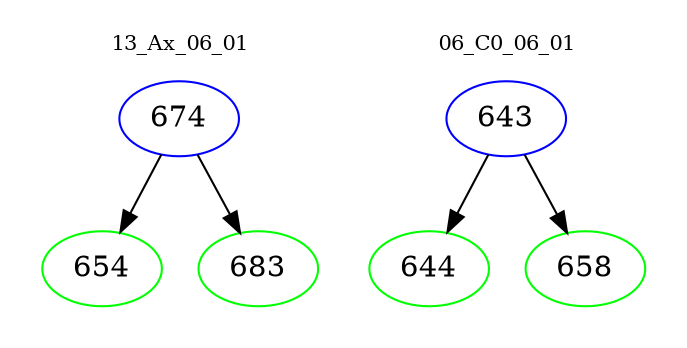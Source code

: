 digraph{
subgraph cluster_0 {
color = white
label = "13_Ax_06_01";
fontsize=10;
T0_674 [label="674", color="blue"]
T0_674 -> T0_654 [color="black"]
T0_654 [label="654", color="green"]
T0_674 -> T0_683 [color="black"]
T0_683 [label="683", color="green"]
}
subgraph cluster_1 {
color = white
label = "06_C0_06_01";
fontsize=10;
T1_643 [label="643", color="blue"]
T1_643 -> T1_644 [color="black"]
T1_644 [label="644", color="green"]
T1_643 -> T1_658 [color="black"]
T1_658 [label="658", color="green"]
}
}
